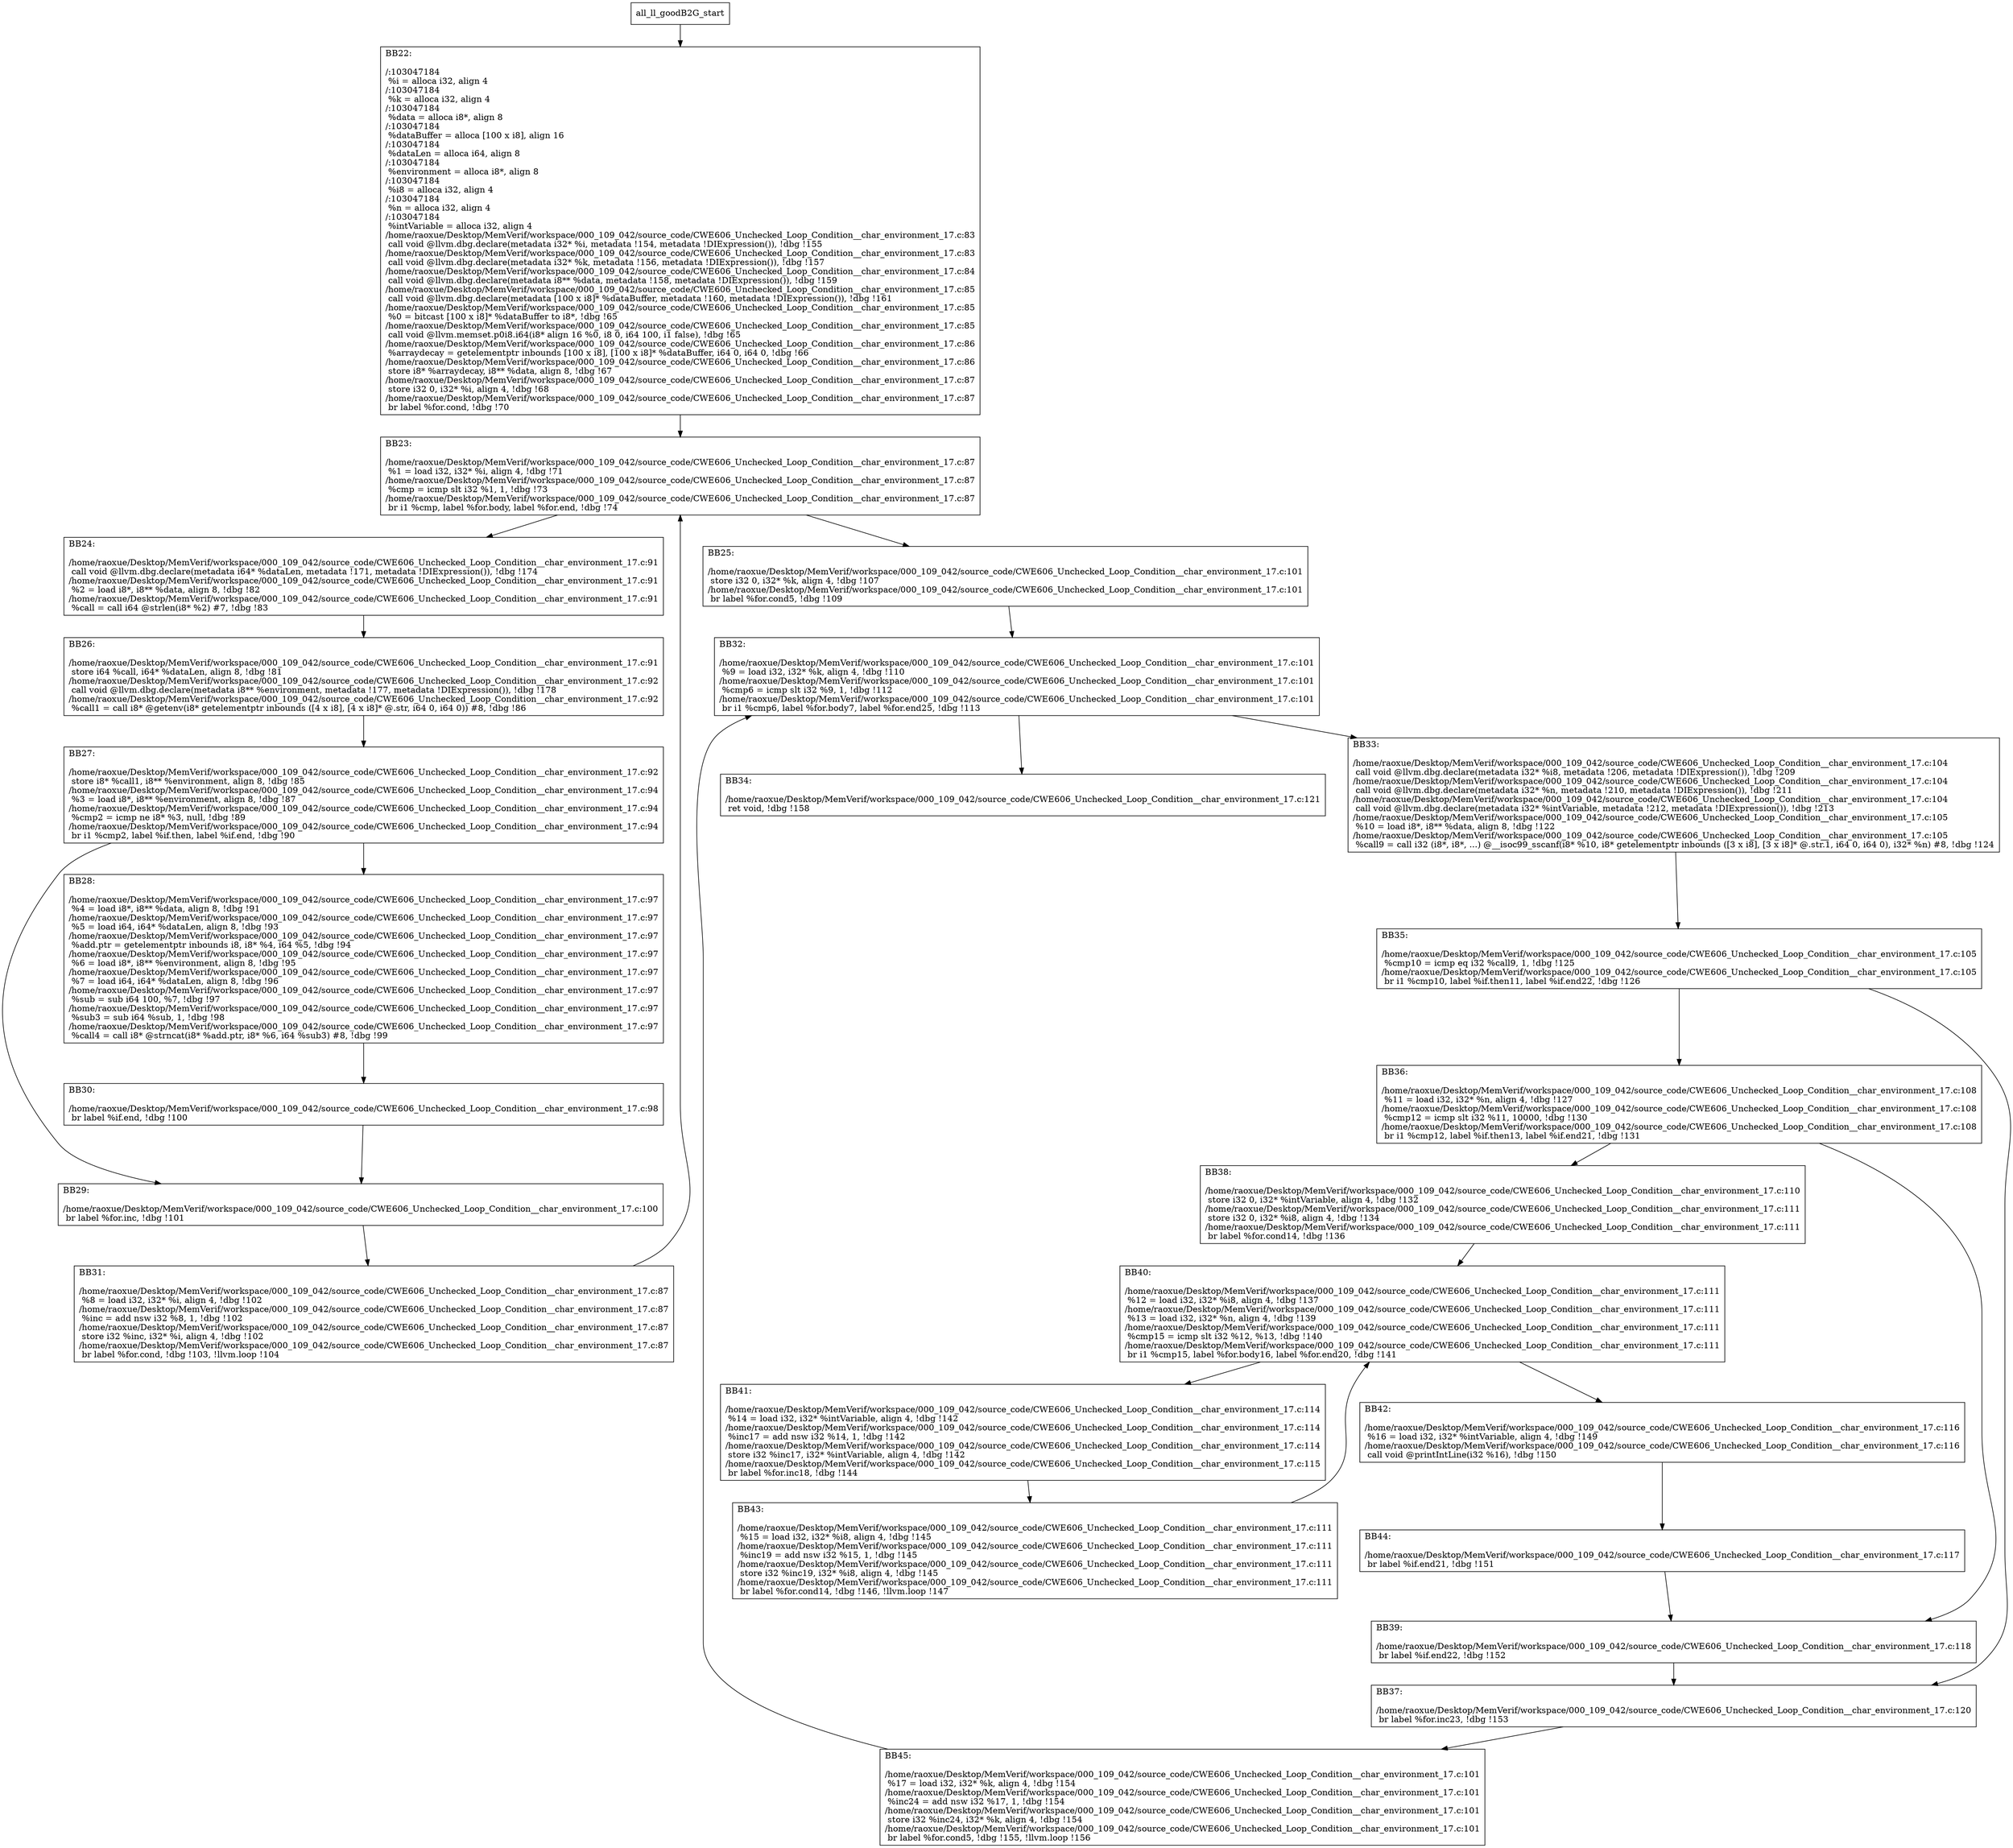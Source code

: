 digraph "CFG for'all_ll_goodB2G' function" {
	BBall_ll_goodB2G_start[shape=record,label="{all_ll_goodB2G_start}"];
	BBall_ll_goodB2G_start-> all_ll_goodB2GBB22;
	all_ll_goodB2GBB22 [shape=record, label="{BB22:\l\l/:103047184\l
  %i = alloca i32, align 4\l
/:103047184\l
  %k = alloca i32, align 4\l
/:103047184\l
  %data = alloca i8*, align 8\l
/:103047184\l
  %dataBuffer = alloca [100 x i8], align 16\l
/:103047184\l
  %dataLen = alloca i64, align 8\l
/:103047184\l
  %environment = alloca i8*, align 8\l
/:103047184\l
  %i8 = alloca i32, align 4\l
/:103047184\l
  %n = alloca i32, align 4\l
/:103047184\l
  %intVariable = alloca i32, align 4\l
/home/raoxue/Desktop/MemVerif/workspace/000_109_042/source_code/CWE606_Unchecked_Loop_Condition__char_environment_17.c:83\l
  call void @llvm.dbg.declare(metadata i32* %i, metadata !154, metadata !DIExpression()), !dbg !155\l
/home/raoxue/Desktop/MemVerif/workspace/000_109_042/source_code/CWE606_Unchecked_Loop_Condition__char_environment_17.c:83\l
  call void @llvm.dbg.declare(metadata i32* %k, metadata !156, metadata !DIExpression()), !dbg !157\l
/home/raoxue/Desktop/MemVerif/workspace/000_109_042/source_code/CWE606_Unchecked_Loop_Condition__char_environment_17.c:84\l
  call void @llvm.dbg.declare(metadata i8** %data, metadata !158, metadata !DIExpression()), !dbg !159\l
/home/raoxue/Desktop/MemVerif/workspace/000_109_042/source_code/CWE606_Unchecked_Loop_Condition__char_environment_17.c:85\l
  call void @llvm.dbg.declare(metadata [100 x i8]* %dataBuffer, metadata !160, metadata !DIExpression()), !dbg !161\l
/home/raoxue/Desktop/MemVerif/workspace/000_109_042/source_code/CWE606_Unchecked_Loop_Condition__char_environment_17.c:85\l
  %0 = bitcast [100 x i8]* %dataBuffer to i8*, !dbg !65\l
/home/raoxue/Desktop/MemVerif/workspace/000_109_042/source_code/CWE606_Unchecked_Loop_Condition__char_environment_17.c:85\l
  call void @llvm.memset.p0i8.i64(i8* align 16 %0, i8 0, i64 100, i1 false), !dbg !65\l
/home/raoxue/Desktop/MemVerif/workspace/000_109_042/source_code/CWE606_Unchecked_Loop_Condition__char_environment_17.c:86\l
  %arraydecay = getelementptr inbounds [100 x i8], [100 x i8]* %dataBuffer, i64 0, i64 0, !dbg !66\l
/home/raoxue/Desktop/MemVerif/workspace/000_109_042/source_code/CWE606_Unchecked_Loop_Condition__char_environment_17.c:86\l
  store i8* %arraydecay, i8** %data, align 8, !dbg !67\l
/home/raoxue/Desktop/MemVerif/workspace/000_109_042/source_code/CWE606_Unchecked_Loop_Condition__char_environment_17.c:87\l
  store i32 0, i32* %i, align 4, !dbg !68\l
/home/raoxue/Desktop/MemVerif/workspace/000_109_042/source_code/CWE606_Unchecked_Loop_Condition__char_environment_17.c:87\l
  br label %for.cond, !dbg !70\l
}"];
	all_ll_goodB2GBB22-> all_ll_goodB2GBB23;
	all_ll_goodB2GBB23 [shape=record, label="{BB23:\l\l/home/raoxue/Desktop/MemVerif/workspace/000_109_042/source_code/CWE606_Unchecked_Loop_Condition__char_environment_17.c:87\l
  %1 = load i32, i32* %i, align 4, !dbg !71\l
/home/raoxue/Desktop/MemVerif/workspace/000_109_042/source_code/CWE606_Unchecked_Loop_Condition__char_environment_17.c:87\l
  %cmp = icmp slt i32 %1, 1, !dbg !73\l
/home/raoxue/Desktop/MemVerif/workspace/000_109_042/source_code/CWE606_Unchecked_Loop_Condition__char_environment_17.c:87\l
  br i1 %cmp, label %for.body, label %for.end, !dbg !74\l
}"];
	all_ll_goodB2GBB23-> all_ll_goodB2GBB24;
	all_ll_goodB2GBB23-> all_ll_goodB2GBB25;
	all_ll_goodB2GBB24 [shape=record, label="{BB24:\l\l/home/raoxue/Desktop/MemVerif/workspace/000_109_042/source_code/CWE606_Unchecked_Loop_Condition__char_environment_17.c:91\l
  call void @llvm.dbg.declare(metadata i64* %dataLen, metadata !171, metadata !DIExpression()), !dbg !174\l
/home/raoxue/Desktop/MemVerif/workspace/000_109_042/source_code/CWE606_Unchecked_Loop_Condition__char_environment_17.c:91\l
  %2 = load i8*, i8** %data, align 8, !dbg !82\l
/home/raoxue/Desktop/MemVerif/workspace/000_109_042/source_code/CWE606_Unchecked_Loop_Condition__char_environment_17.c:91\l
  %call = call i64 @strlen(i8* %2) #7, !dbg !83\l
}"];
	all_ll_goodB2GBB24-> all_ll_goodB2GBB26;
	all_ll_goodB2GBB26 [shape=record, label="{BB26:\l\l/home/raoxue/Desktop/MemVerif/workspace/000_109_042/source_code/CWE606_Unchecked_Loop_Condition__char_environment_17.c:91\l
  store i64 %call, i64* %dataLen, align 8, !dbg !81\l
/home/raoxue/Desktop/MemVerif/workspace/000_109_042/source_code/CWE606_Unchecked_Loop_Condition__char_environment_17.c:92\l
  call void @llvm.dbg.declare(metadata i8** %environment, metadata !177, metadata !DIExpression()), !dbg !178\l
/home/raoxue/Desktop/MemVerif/workspace/000_109_042/source_code/CWE606_Unchecked_Loop_Condition__char_environment_17.c:92\l
  %call1 = call i8* @getenv(i8* getelementptr inbounds ([4 x i8], [4 x i8]* @.str, i64 0, i64 0)) #8, !dbg !86\l
}"];
	all_ll_goodB2GBB26-> all_ll_goodB2GBB27;
	all_ll_goodB2GBB27 [shape=record, label="{BB27:\l\l/home/raoxue/Desktop/MemVerif/workspace/000_109_042/source_code/CWE606_Unchecked_Loop_Condition__char_environment_17.c:92\l
  store i8* %call1, i8** %environment, align 8, !dbg !85\l
/home/raoxue/Desktop/MemVerif/workspace/000_109_042/source_code/CWE606_Unchecked_Loop_Condition__char_environment_17.c:94\l
  %3 = load i8*, i8** %environment, align 8, !dbg !87\l
/home/raoxue/Desktop/MemVerif/workspace/000_109_042/source_code/CWE606_Unchecked_Loop_Condition__char_environment_17.c:94\l
  %cmp2 = icmp ne i8* %3, null, !dbg !89\l
/home/raoxue/Desktop/MemVerif/workspace/000_109_042/source_code/CWE606_Unchecked_Loop_Condition__char_environment_17.c:94\l
  br i1 %cmp2, label %if.then, label %if.end, !dbg !90\l
}"];
	all_ll_goodB2GBB27-> all_ll_goodB2GBB28;
	all_ll_goodB2GBB27-> all_ll_goodB2GBB29;
	all_ll_goodB2GBB28 [shape=record, label="{BB28:\l\l/home/raoxue/Desktop/MemVerif/workspace/000_109_042/source_code/CWE606_Unchecked_Loop_Condition__char_environment_17.c:97\l
  %4 = load i8*, i8** %data, align 8, !dbg !91\l
/home/raoxue/Desktop/MemVerif/workspace/000_109_042/source_code/CWE606_Unchecked_Loop_Condition__char_environment_17.c:97\l
  %5 = load i64, i64* %dataLen, align 8, !dbg !93\l
/home/raoxue/Desktop/MemVerif/workspace/000_109_042/source_code/CWE606_Unchecked_Loop_Condition__char_environment_17.c:97\l
  %add.ptr = getelementptr inbounds i8, i8* %4, i64 %5, !dbg !94\l
/home/raoxue/Desktop/MemVerif/workspace/000_109_042/source_code/CWE606_Unchecked_Loop_Condition__char_environment_17.c:97\l
  %6 = load i8*, i8** %environment, align 8, !dbg !95\l
/home/raoxue/Desktop/MemVerif/workspace/000_109_042/source_code/CWE606_Unchecked_Loop_Condition__char_environment_17.c:97\l
  %7 = load i64, i64* %dataLen, align 8, !dbg !96\l
/home/raoxue/Desktop/MemVerif/workspace/000_109_042/source_code/CWE606_Unchecked_Loop_Condition__char_environment_17.c:97\l
  %sub = sub i64 100, %7, !dbg !97\l
/home/raoxue/Desktop/MemVerif/workspace/000_109_042/source_code/CWE606_Unchecked_Loop_Condition__char_environment_17.c:97\l
  %sub3 = sub i64 %sub, 1, !dbg !98\l
/home/raoxue/Desktop/MemVerif/workspace/000_109_042/source_code/CWE606_Unchecked_Loop_Condition__char_environment_17.c:97\l
  %call4 = call i8* @strncat(i8* %add.ptr, i8* %6, i64 %sub3) #8, !dbg !99\l
}"];
	all_ll_goodB2GBB28-> all_ll_goodB2GBB30;
	all_ll_goodB2GBB30 [shape=record, label="{BB30:\l\l/home/raoxue/Desktop/MemVerif/workspace/000_109_042/source_code/CWE606_Unchecked_Loop_Condition__char_environment_17.c:98\l
  br label %if.end, !dbg !100\l
}"];
	all_ll_goodB2GBB30-> all_ll_goodB2GBB29;
	all_ll_goodB2GBB29 [shape=record, label="{BB29:\l\l/home/raoxue/Desktop/MemVerif/workspace/000_109_042/source_code/CWE606_Unchecked_Loop_Condition__char_environment_17.c:100\l
  br label %for.inc, !dbg !101\l
}"];
	all_ll_goodB2GBB29-> all_ll_goodB2GBB31;
	all_ll_goodB2GBB31 [shape=record, label="{BB31:\l\l/home/raoxue/Desktop/MemVerif/workspace/000_109_042/source_code/CWE606_Unchecked_Loop_Condition__char_environment_17.c:87\l
  %8 = load i32, i32* %i, align 4, !dbg !102\l
/home/raoxue/Desktop/MemVerif/workspace/000_109_042/source_code/CWE606_Unchecked_Loop_Condition__char_environment_17.c:87\l
  %inc = add nsw i32 %8, 1, !dbg !102\l
/home/raoxue/Desktop/MemVerif/workspace/000_109_042/source_code/CWE606_Unchecked_Loop_Condition__char_environment_17.c:87\l
  store i32 %inc, i32* %i, align 4, !dbg !102\l
/home/raoxue/Desktop/MemVerif/workspace/000_109_042/source_code/CWE606_Unchecked_Loop_Condition__char_environment_17.c:87\l
  br label %for.cond, !dbg !103, !llvm.loop !104\l
}"];
	all_ll_goodB2GBB31-> all_ll_goodB2GBB23;
	all_ll_goodB2GBB25 [shape=record, label="{BB25:\l\l/home/raoxue/Desktop/MemVerif/workspace/000_109_042/source_code/CWE606_Unchecked_Loop_Condition__char_environment_17.c:101\l
  store i32 0, i32* %k, align 4, !dbg !107\l
/home/raoxue/Desktop/MemVerif/workspace/000_109_042/source_code/CWE606_Unchecked_Loop_Condition__char_environment_17.c:101\l
  br label %for.cond5, !dbg !109\l
}"];
	all_ll_goodB2GBB25-> all_ll_goodB2GBB32;
	all_ll_goodB2GBB32 [shape=record, label="{BB32:\l\l/home/raoxue/Desktop/MemVerif/workspace/000_109_042/source_code/CWE606_Unchecked_Loop_Condition__char_environment_17.c:101\l
  %9 = load i32, i32* %k, align 4, !dbg !110\l
/home/raoxue/Desktop/MemVerif/workspace/000_109_042/source_code/CWE606_Unchecked_Loop_Condition__char_environment_17.c:101\l
  %cmp6 = icmp slt i32 %9, 1, !dbg !112\l
/home/raoxue/Desktop/MemVerif/workspace/000_109_042/source_code/CWE606_Unchecked_Loop_Condition__char_environment_17.c:101\l
  br i1 %cmp6, label %for.body7, label %for.end25, !dbg !113\l
}"];
	all_ll_goodB2GBB32-> all_ll_goodB2GBB33;
	all_ll_goodB2GBB32-> all_ll_goodB2GBB34;
	all_ll_goodB2GBB33 [shape=record, label="{BB33:\l\l/home/raoxue/Desktop/MemVerif/workspace/000_109_042/source_code/CWE606_Unchecked_Loop_Condition__char_environment_17.c:104\l
  call void @llvm.dbg.declare(metadata i32* %i8, metadata !206, metadata !DIExpression()), !dbg !209\l
/home/raoxue/Desktop/MemVerif/workspace/000_109_042/source_code/CWE606_Unchecked_Loop_Condition__char_environment_17.c:104\l
  call void @llvm.dbg.declare(metadata i32* %n, metadata !210, metadata !DIExpression()), !dbg !211\l
/home/raoxue/Desktop/MemVerif/workspace/000_109_042/source_code/CWE606_Unchecked_Loop_Condition__char_environment_17.c:104\l
  call void @llvm.dbg.declare(metadata i32* %intVariable, metadata !212, metadata !DIExpression()), !dbg !213\l
/home/raoxue/Desktop/MemVerif/workspace/000_109_042/source_code/CWE606_Unchecked_Loop_Condition__char_environment_17.c:105\l
  %10 = load i8*, i8** %data, align 8, !dbg !122\l
/home/raoxue/Desktop/MemVerif/workspace/000_109_042/source_code/CWE606_Unchecked_Loop_Condition__char_environment_17.c:105\l
  %call9 = call i32 (i8*, i8*, ...) @__isoc99_sscanf(i8* %10, i8* getelementptr inbounds ([3 x i8], [3 x i8]* @.str.1, i64 0, i64 0), i32* %n) #8, !dbg !124\l
}"];
	all_ll_goodB2GBB33-> all_ll_goodB2GBB35;
	all_ll_goodB2GBB35 [shape=record, label="{BB35:\l\l/home/raoxue/Desktop/MemVerif/workspace/000_109_042/source_code/CWE606_Unchecked_Loop_Condition__char_environment_17.c:105\l
  %cmp10 = icmp eq i32 %call9, 1, !dbg !125\l
/home/raoxue/Desktop/MemVerif/workspace/000_109_042/source_code/CWE606_Unchecked_Loop_Condition__char_environment_17.c:105\l
  br i1 %cmp10, label %if.then11, label %if.end22, !dbg !126\l
}"];
	all_ll_goodB2GBB35-> all_ll_goodB2GBB36;
	all_ll_goodB2GBB35-> all_ll_goodB2GBB37;
	all_ll_goodB2GBB36 [shape=record, label="{BB36:\l\l/home/raoxue/Desktop/MemVerif/workspace/000_109_042/source_code/CWE606_Unchecked_Loop_Condition__char_environment_17.c:108\l
  %11 = load i32, i32* %n, align 4, !dbg !127\l
/home/raoxue/Desktop/MemVerif/workspace/000_109_042/source_code/CWE606_Unchecked_Loop_Condition__char_environment_17.c:108\l
  %cmp12 = icmp slt i32 %11, 10000, !dbg !130\l
/home/raoxue/Desktop/MemVerif/workspace/000_109_042/source_code/CWE606_Unchecked_Loop_Condition__char_environment_17.c:108\l
  br i1 %cmp12, label %if.then13, label %if.end21, !dbg !131\l
}"];
	all_ll_goodB2GBB36-> all_ll_goodB2GBB38;
	all_ll_goodB2GBB36-> all_ll_goodB2GBB39;
	all_ll_goodB2GBB38 [shape=record, label="{BB38:\l\l/home/raoxue/Desktop/MemVerif/workspace/000_109_042/source_code/CWE606_Unchecked_Loop_Condition__char_environment_17.c:110\l
  store i32 0, i32* %intVariable, align 4, !dbg !132\l
/home/raoxue/Desktop/MemVerif/workspace/000_109_042/source_code/CWE606_Unchecked_Loop_Condition__char_environment_17.c:111\l
  store i32 0, i32* %i8, align 4, !dbg !134\l
/home/raoxue/Desktop/MemVerif/workspace/000_109_042/source_code/CWE606_Unchecked_Loop_Condition__char_environment_17.c:111\l
  br label %for.cond14, !dbg !136\l
}"];
	all_ll_goodB2GBB38-> all_ll_goodB2GBB40;
	all_ll_goodB2GBB40 [shape=record, label="{BB40:\l\l/home/raoxue/Desktop/MemVerif/workspace/000_109_042/source_code/CWE606_Unchecked_Loop_Condition__char_environment_17.c:111\l
  %12 = load i32, i32* %i8, align 4, !dbg !137\l
/home/raoxue/Desktop/MemVerif/workspace/000_109_042/source_code/CWE606_Unchecked_Loop_Condition__char_environment_17.c:111\l
  %13 = load i32, i32* %n, align 4, !dbg !139\l
/home/raoxue/Desktop/MemVerif/workspace/000_109_042/source_code/CWE606_Unchecked_Loop_Condition__char_environment_17.c:111\l
  %cmp15 = icmp slt i32 %12, %13, !dbg !140\l
/home/raoxue/Desktop/MemVerif/workspace/000_109_042/source_code/CWE606_Unchecked_Loop_Condition__char_environment_17.c:111\l
  br i1 %cmp15, label %for.body16, label %for.end20, !dbg !141\l
}"];
	all_ll_goodB2GBB40-> all_ll_goodB2GBB41;
	all_ll_goodB2GBB40-> all_ll_goodB2GBB42;
	all_ll_goodB2GBB41 [shape=record, label="{BB41:\l\l/home/raoxue/Desktop/MemVerif/workspace/000_109_042/source_code/CWE606_Unchecked_Loop_Condition__char_environment_17.c:114\l
  %14 = load i32, i32* %intVariable, align 4, !dbg !142\l
/home/raoxue/Desktop/MemVerif/workspace/000_109_042/source_code/CWE606_Unchecked_Loop_Condition__char_environment_17.c:114\l
  %inc17 = add nsw i32 %14, 1, !dbg !142\l
/home/raoxue/Desktop/MemVerif/workspace/000_109_042/source_code/CWE606_Unchecked_Loop_Condition__char_environment_17.c:114\l
  store i32 %inc17, i32* %intVariable, align 4, !dbg !142\l
/home/raoxue/Desktop/MemVerif/workspace/000_109_042/source_code/CWE606_Unchecked_Loop_Condition__char_environment_17.c:115\l
  br label %for.inc18, !dbg !144\l
}"];
	all_ll_goodB2GBB41-> all_ll_goodB2GBB43;
	all_ll_goodB2GBB43 [shape=record, label="{BB43:\l\l/home/raoxue/Desktop/MemVerif/workspace/000_109_042/source_code/CWE606_Unchecked_Loop_Condition__char_environment_17.c:111\l
  %15 = load i32, i32* %i8, align 4, !dbg !145\l
/home/raoxue/Desktop/MemVerif/workspace/000_109_042/source_code/CWE606_Unchecked_Loop_Condition__char_environment_17.c:111\l
  %inc19 = add nsw i32 %15, 1, !dbg !145\l
/home/raoxue/Desktop/MemVerif/workspace/000_109_042/source_code/CWE606_Unchecked_Loop_Condition__char_environment_17.c:111\l
  store i32 %inc19, i32* %i8, align 4, !dbg !145\l
/home/raoxue/Desktop/MemVerif/workspace/000_109_042/source_code/CWE606_Unchecked_Loop_Condition__char_environment_17.c:111\l
  br label %for.cond14, !dbg !146, !llvm.loop !147\l
}"];
	all_ll_goodB2GBB43-> all_ll_goodB2GBB40;
	all_ll_goodB2GBB42 [shape=record, label="{BB42:\l\l/home/raoxue/Desktop/MemVerif/workspace/000_109_042/source_code/CWE606_Unchecked_Loop_Condition__char_environment_17.c:116\l
  %16 = load i32, i32* %intVariable, align 4, !dbg !149\l
/home/raoxue/Desktop/MemVerif/workspace/000_109_042/source_code/CWE606_Unchecked_Loop_Condition__char_environment_17.c:116\l
  call void @printIntLine(i32 %16), !dbg !150\l
}"];
	all_ll_goodB2GBB42-> all_ll_goodB2GBB44;
	all_ll_goodB2GBB44 [shape=record, label="{BB44:\l\l/home/raoxue/Desktop/MemVerif/workspace/000_109_042/source_code/CWE606_Unchecked_Loop_Condition__char_environment_17.c:117\l
  br label %if.end21, !dbg !151\l
}"];
	all_ll_goodB2GBB44-> all_ll_goodB2GBB39;
	all_ll_goodB2GBB39 [shape=record, label="{BB39:\l\l/home/raoxue/Desktop/MemVerif/workspace/000_109_042/source_code/CWE606_Unchecked_Loop_Condition__char_environment_17.c:118\l
  br label %if.end22, !dbg !152\l
}"];
	all_ll_goodB2GBB39-> all_ll_goodB2GBB37;
	all_ll_goodB2GBB37 [shape=record, label="{BB37:\l\l/home/raoxue/Desktop/MemVerif/workspace/000_109_042/source_code/CWE606_Unchecked_Loop_Condition__char_environment_17.c:120\l
  br label %for.inc23, !dbg !153\l
}"];
	all_ll_goodB2GBB37-> all_ll_goodB2GBB45;
	all_ll_goodB2GBB45 [shape=record, label="{BB45:\l\l/home/raoxue/Desktop/MemVerif/workspace/000_109_042/source_code/CWE606_Unchecked_Loop_Condition__char_environment_17.c:101\l
  %17 = load i32, i32* %k, align 4, !dbg !154\l
/home/raoxue/Desktop/MemVerif/workspace/000_109_042/source_code/CWE606_Unchecked_Loop_Condition__char_environment_17.c:101\l
  %inc24 = add nsw i32 %17, 1, !dbg !154\l
/home/raoxue/Desktop/MemVerif/workspace/000_109_042/source_code/CWE606_Unchecked_Loop_Condition__char_environment_17.c:101\l
  store i32 %inc24, i32* %k, align 4, !dbg !154\l
/home/raoxue/Desktop/MemVerif/workspace/000_109_042/source_code/CWE606_Unchecked_Loop_Condition__char_environment_17.c:101\l
  br label %for.cond5, !dbg !155, !llvm.loop !156\l
}"];
	all_ll_goodB2GBB45-> all_ll_goodB2GBB32;
	all_ll_goodB2GBB34 [shape=record, label="{BB34:\l\l/home/raoxue/Desktop/MemVerif/workspace/000_109_042/source_code/CWE606_Unchecked_Loop_Condition__char_environment_17.c:121\l
  ret void, !dbg !158\l
}"];
}
